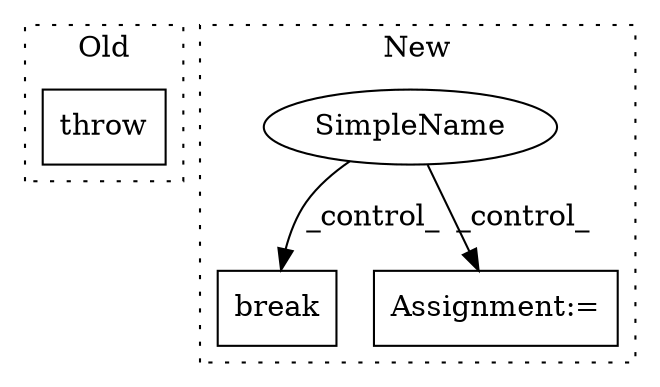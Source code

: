 digraph G {
subgraph cluster0 {
1 [label="throw" a="53" s="1292" l="6" shape="box"];
label = "Old";
style="dotted";
}
subgraph cluster1 {
2 [label="break" a="10" s="999" l="6" shape="box"];
3 [label="SimpleName" a="42" s="" l="" shape="ellipse"];
4 [label="Assignment:=" a="7" s="1155" l="36" shape="box"];
label = "New";
style="dotted";
}
3 -> 4 [label="_control_"];
3 -> 2 [label="_control_"];
}